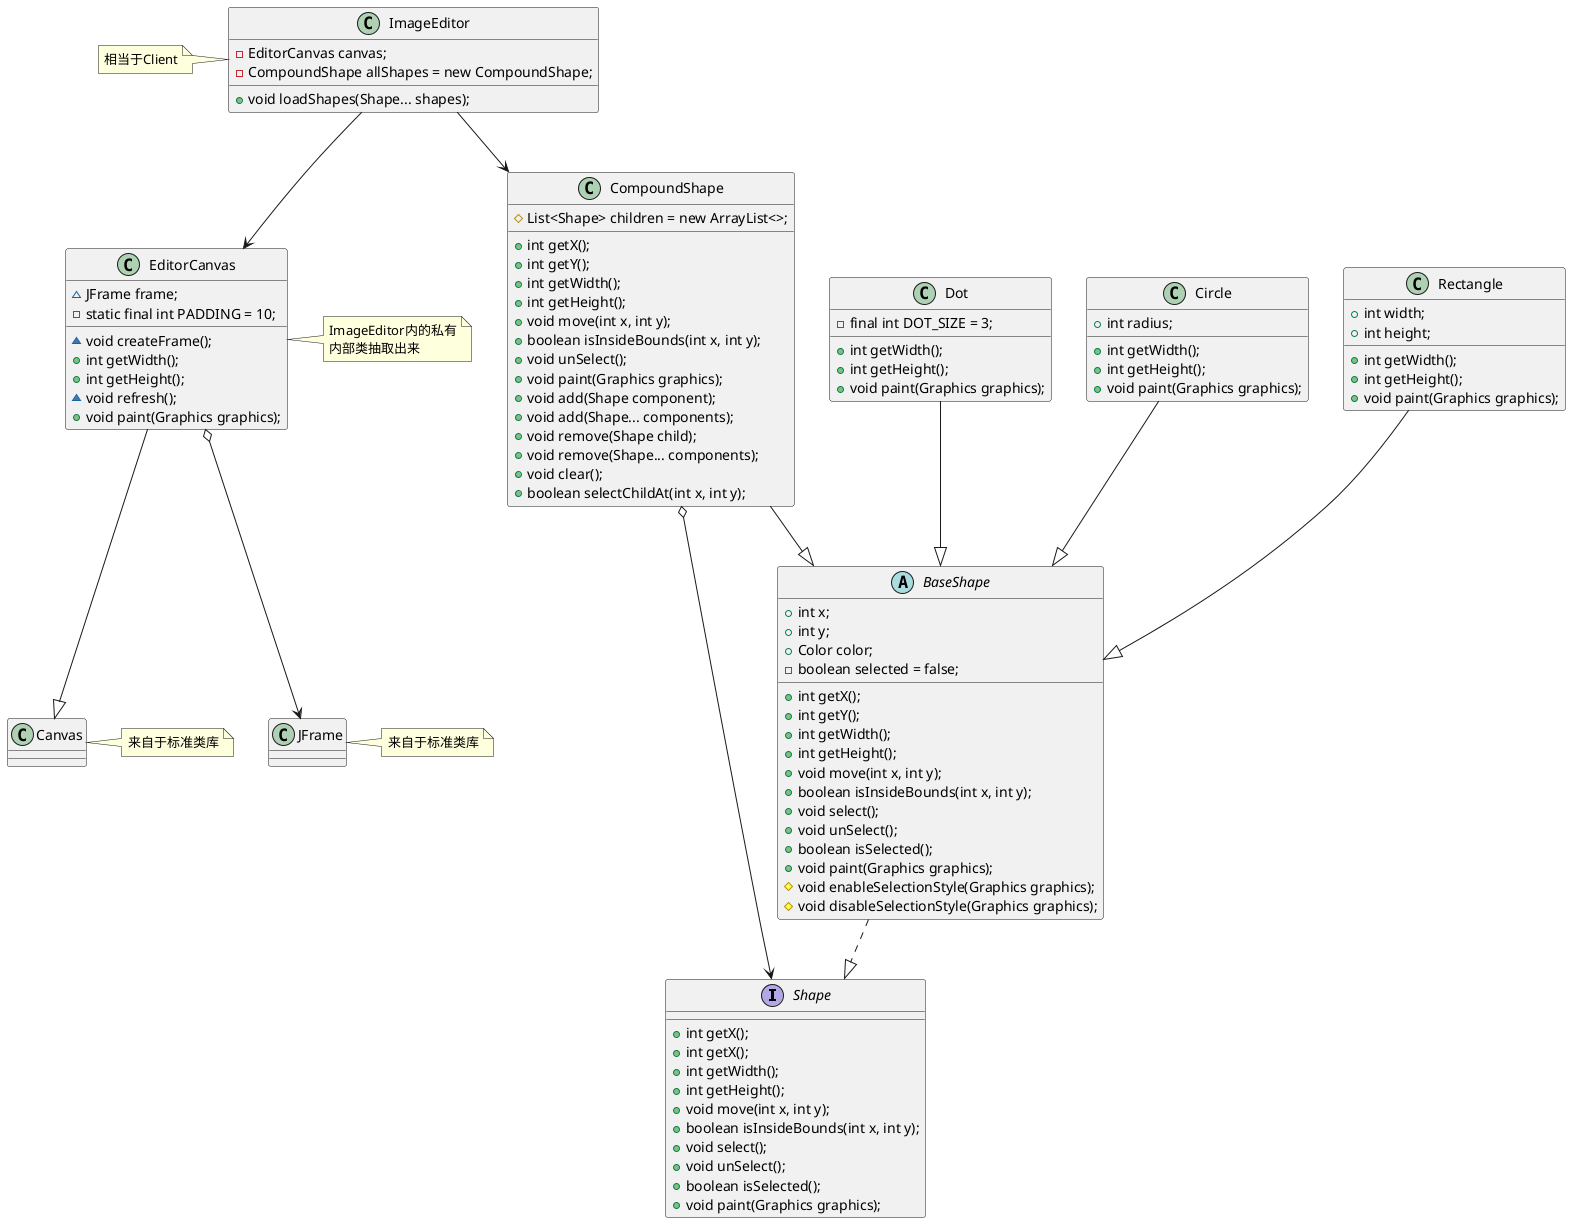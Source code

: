 @startuml
/'简单和复合图形'/
/'通用形状接口'/
interface Shape{
  + int getX();
  + int getX();
  + int getWidth();
  + int getHeight();
  + void move(int x, int y);
  + boolean isInsideBounds(int x, int y);
  + void select();
  + void unSelect();
  + boolean isSelected();
  + void paint(Graphics graphics);
}
/'提供基本功能的抽象形状'/
abstract class BaseShape{
  + int x;
  + int y;
  + Color color;
  - boolean selected = false;

  + int getX();
  + int getY();
  + int getWidth();
  + int getHeight();
  + void move(int x, int y);
  + boolean isInsideBounds(int x, int y);
  + void select();
  + void unSelect();
  + boolean isSelected();
  + void paint(Graphics graphics);
  # void enableSelectionStyle(Graphics graphics);
  # void disableSelectionStyle(Graphics graphics);
}
BaseShape ..|> Shape
/'点'/
class Dot{
  - final int DOT_SIZE = 3;
  + int getWidth();
  + int getHeight();
  + void paint(Graphics graphics);
}
Dot --|> BaseShape
/'圆形'/
class Circle{
  + int radius;

  + int getWidth();
  + int getHeight();
  + void paint(Graphics graphics);
}
Circle --|> BaseShape
/'矩形'/
class Rectangle{
  + int width;
  + int height;

  + int getWidth();
  + int getHeight();
  + void paint(Graphics graphics);
}
Rectangle --|> BaseShape
/'由其他形状对象组成的复合形状'/
class CompoundShape{
  # List<Shape> children = new ArrayList<>;

  + int getX();
  + int getY();
  + int getWidth();
  + int getHeight();
  + void move(int x, int y);
  + boolean isInsideBounds(int x, int y);
  + void unSelect();
  + void paint(Graphics graphics);
  + void add(Shape component);
  + void add(Shape... components);
  + void remove(Shape child);
  + void remove(Shape... components);
  + void clear();
  + boolean selectChildAt(int x, int y);
}
CompoundShape --|> BaseShape
CompoundShape o--> Shape
/'形状编辑器'/
class ImageEditor{
  - EditorCanvas canvas;
  - CompoundShape allShapes = new CompoundShape;

  + void loadShapes(Shape... shapes);
}
ImageEditor --> EditorCanvas
ImageEditor --> CompoundShape
note left of ImageEditor: 相当于Client
/'ImageEditor内的私有内部类抽取出来'/
class EditorCanvas{
  ~ JFrame frame;
  - static final int PADDING = 10;

  ~ void createFrame();
  + int getWidth();
  + int getHeight();
  ~ void refresh();
  + void paint(Graphics graphics);
}
note right of EditorCanvas: ImageEditor内的私有\n内部类抽取出来
class Canvas{
}
note right of Canvas: 来自于标准类库
class JFrame{
}
note right of JFrame: 来自于标准类库
EditorCanvas o--> JFrame
EditorCanvas --|> Canvas

@enduml
